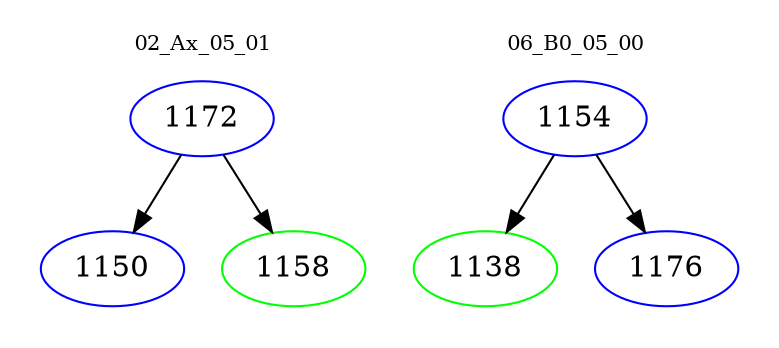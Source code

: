 digraph{
subgraph cluster_0 {
color = white
label = "02_Ax_05_01";
fontsize=10;
T0_1172 [label="1172", color="blue"]
T0_1172 -> T0_1150 [color="black"]
T0_1150 [label="1150", color="blue"]
T0_1172 -> T0_1158 [color="black"]
T0_1158 [label="1158", color="green"]
}
subgraph cluster_1 {
color = white
label = "06_B0_05_00";
fontsize=10;
T1_1154 [label="1154", color="blue"]
T1_1154 -> T1_1138 [color="black"]
T1_1138 [label="1138", color="green"]
T1_1154 -> T1_1176 [color="black"]
T1_1176 [label="1176", color="blue"]
}
}
